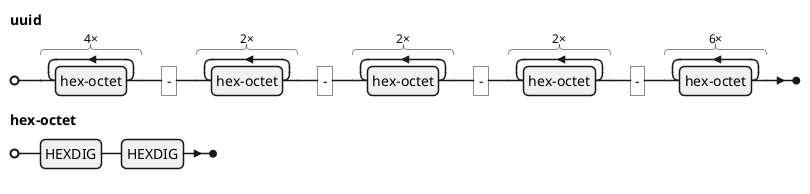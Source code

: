 @startebnf type_uuid
uuid = 4*hex-octet, "-", 2*hex-octet, "-", 2*hex-octet, "-", 2*hex-octet, "-", 6*hex-octet;
hex-octet = HEXDIG, HEXDIG;
@endebnf

@startebnf type_utc_datetime
utc-datetime   = full-date, "T", full-time;
full-date      = date-fullyear, "-", date-month, "-", date-mday;
full-time      = partial-time, time-offset;

partial-time   = time-hour, ":", time-minute, ":", time-second, [time-secfrac];
time-offset    = "Z" | time-numoffset;

time-numoffset = ("+" | "-"), time-hour, ":", time-minute;

(* 충분히 의미 전달이 가능하므로 이하 date-fullyear 등은 생략 *)
@endebnf

@startebnf type_multibase
multibase = "f", ? lower case hexstring ?
          | "F", ? upper case hexstring ?
          | "z", ? base58 string ?
          | "m", ? base64 string ?
          | "u", ? base64url string ?
          ;
@endebnf

@startebnf type_namespace_id
namespace-id = " " | identifier, {".", identifier};
@endebnf


@startebnf type_did
did                = "did", ":", method-name, ":", method-specific-id;
method-name        = identifier;
method-specific-id = ? defined by the method specification ?;
@endebnf

@startebnf type_did_url
did-url = did, {"/", segment}, ["?", query-list], ["#", fragment];
@endebnf

@startebnf type_did_version_id
did-version-id = {DIGIT}-;
@endebnf

@startebnf type_did_key_id
did-key-id = item-name;
@endebnf

@startebnf type_did_service_id
did-service-id = item-name;
@endebnf

@startebnf type_did_key_url
did-key-url = did, "?", "versionId", "=", did-version-id, "#", did-key-id;
@endebnf

@startebnf type_did_service_url
did-service-url = did, "?", "versionId", "=", did-version-id, "#", did-service-id;
@endebnf

@startebnf type_message_id
message-id    = yyyymmdd, hhmmss, micro-secfrac, short-random;
yyyymmdd      = date-fullyear, date-month, date-mday;
hhmmss        = time-hour, time-minute, time-second ;
micro-secfrac = 6*DIGIT;
short-random  = 8*HEXDIG;
@endebnf